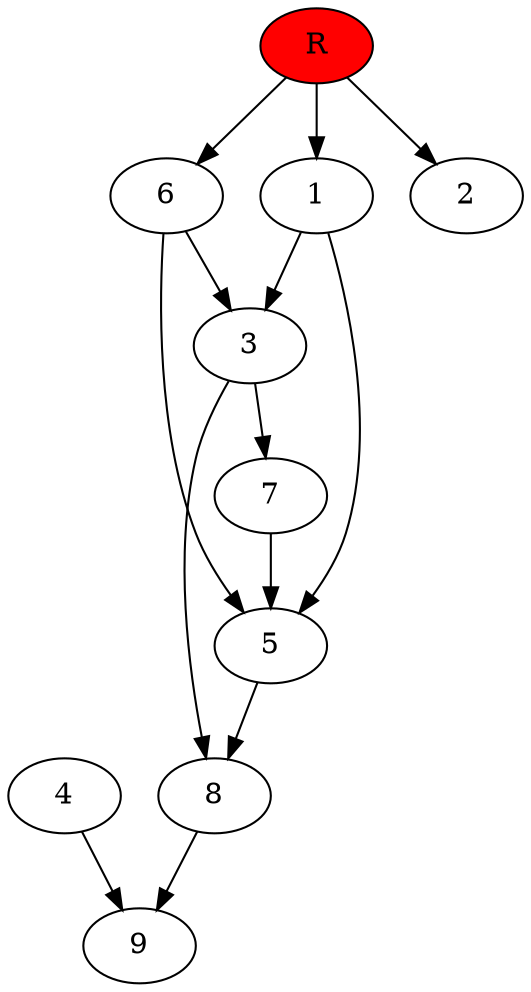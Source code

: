 digraph prb21171 {
	1
	2
	3
	4
	5
	6
	7
	8
	R [fillcolor="#ff0000" style=filled]
	1 -> 3
	1 -> 5
	3 -> 7
	3 -> 8
	4 -> 9
	5 -> 8
	6 -> 3
	6 -> 5
	7 -> 5
	8 -> 9
	R -> 1
	R -> 2
	R -> 6
}
